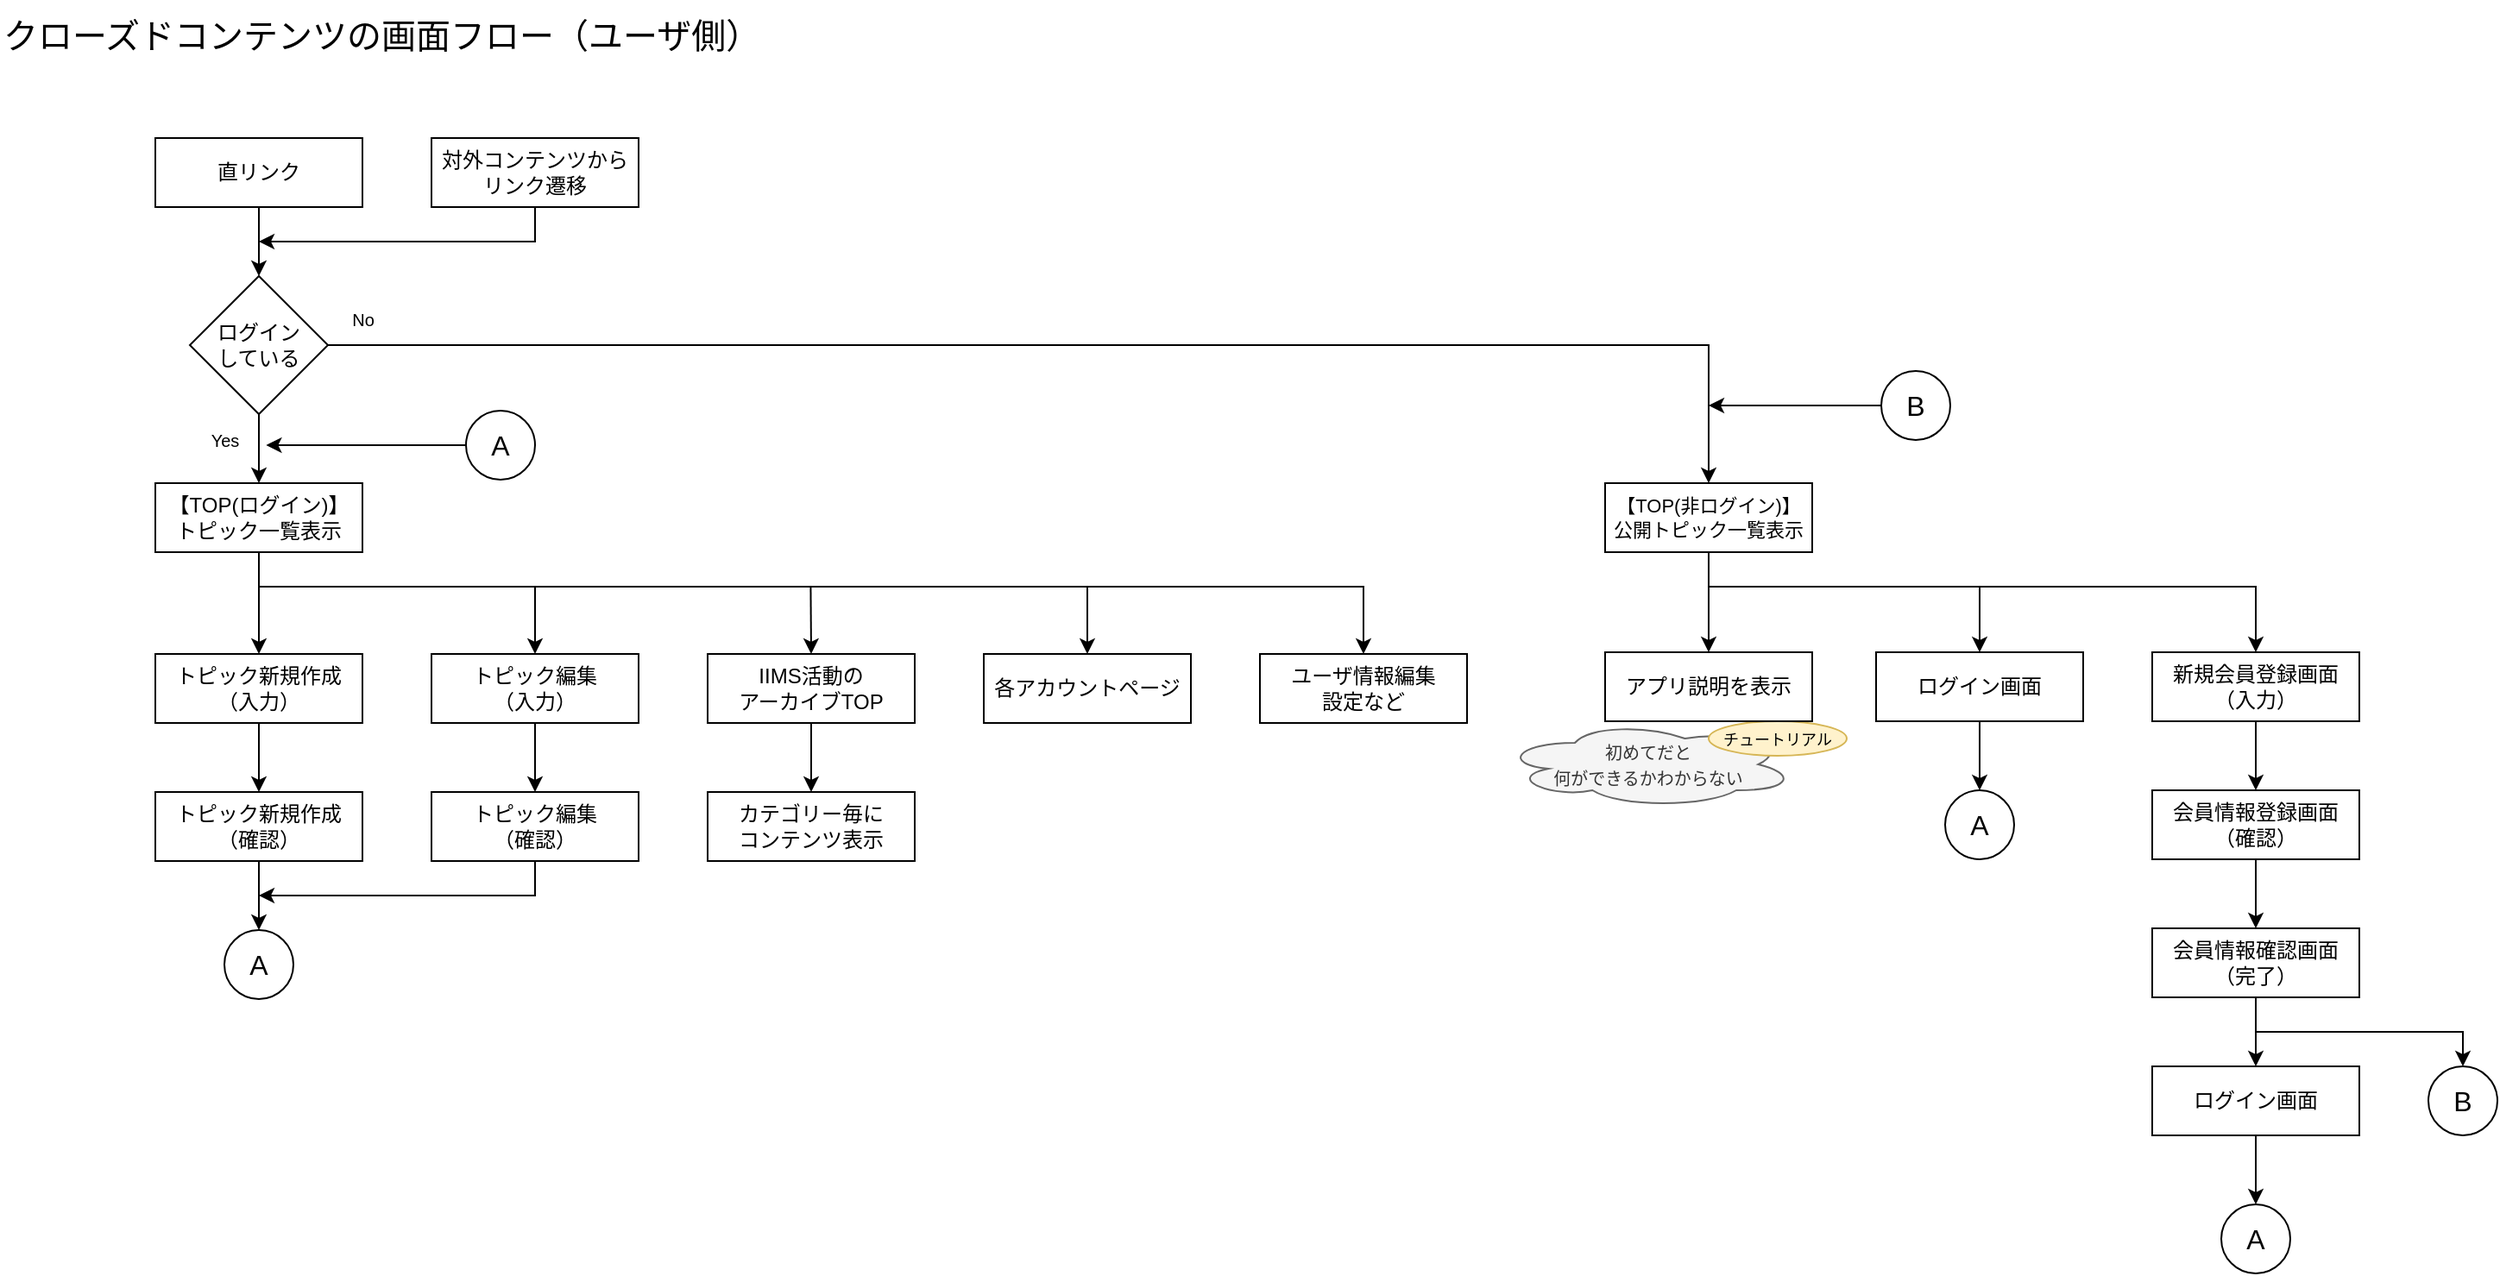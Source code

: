 <mxfile version="21.6.5" type="device">
  <diagram name="Page-1" id="b520641d-4fe3-3701-9064-5fc419738815">
    <mxGraphModel dx="1687" dy="999" grid="1" gridSize="10" guides="1" tooltips="1" connect="1" arrows="1" fold="1" page="1" pageScale="1" pageWidth="1100" pageHeight="850" background="none" math="0" shadow="0">
      <root>
        <mxCell id="0" />
        <mxCell id="1" parent="0" />
        <mxCell id="tDWq7TmDwjiiPGYqks4p-116" value="&lt;font style=&quot;font-size: 20px;&quot;&gt;クローズドコンテンツの画面フロー（ユーザ側）&lt;/font&gt;" style="text;html=1;align=left;verticalAlign=middle;resizable=0;points=[];autosize=1;strokeColor=none;fillColor=none;" parent="1" vertex="1">
          <mxGeometry x="30" y="40" width="460" height="40" as="geometry" />
        </mxCell>
        <mxCell id="tDWq7TmDwjiiPGYqks4p-117" value="対外コンテンツからリンク遷移" style="whiteSpace=wrap;html=1;" parent="1" vertex="1">
          <mxGeometry x="280" y="120" width="120" height="40" as="geometry" />
        </mxCell>
        <mxCell id="tDWq7TmDwjiiPGYqks4p-124" value="直リンク" style="whiteSpace=wrap;html=1;" parent="1" vertex="1">
          <mxGeometry x="120" y="120" width="120" height="40" as="geometry" />
        </mxCell>
        <mxCell id="tDWq7TmDwjiiPGYqks4p-130" value="【TOP(ログイン)】&lt;br&gt;トピック一覧表示" style="whiteSpace=wrap;html=1;" parent="1" vertex="1">
          <mxGeometry x="120" y="320" width="120" height="40" as="geometry" />
        </mxCell>
        <mxCell id="VPxTjBy3y0VzWbjlfLkC-1" value="" style="edgeStyle=none;orthogonalLoop=1;jettySize=auto;html=1;rounded=0;exitX=0.5;exitY=1;exitDx=0;exitDy=0;" edge="1" parent="1" source="tDWq7TmDwjiiPGYqks4p-124">
          <mxGeometry width="100" relative="1" as="geometry">
            <mxPoint x="180" y="205" as="sourcePoint" />
            <mxPoint x="180" y="200" as="targetPoint" />
          </mxGeometry>
        </mxCell>
        <mxCell id="VPxTjBy3y0VzWbjlfLkC-2" value="" style="edgeStyle=none;orthogonalLoop=1;jettySize=auto;html=1;rounded=0;exitX=0.5;exitY=1;exitDx=0;exitDy=0;" edge="1" parent="1" source="tDWq7TmDwjiiPGYqks4p-117">
          <mxGeometry width="100" relative="1" as="geometry">
            <mxPoint x="190" y="170" as="sourcePoint" />
            <mxPoint x="180" y="180" as="targetPoint" />
            <Array as="points">
              <mxPoint x="340" y="180" />
            </Array>
          </mxGeometry>
        </mxCell>
        <mxCell id="VPxTjBy3y0VzWbjlfLkC-3" value="ログイン&lt;br&gt;している" style="rhombus;whiteSpace=wrap;html=1;fontSize=12;" vertex="1" parent="1">
          <mxGeometry x="140" y="200" width="80" height="80" as="geometry" />
        </mxCell>
        <mxCell id="VPxTjBy3y0VzWbjlfLkC-4" value="" style="edgeStyle=none;orthogonalLoop=1;jettySize=auto;html=1;rounded=0;exitX=0.5;exitY=1;exitDx=0;exitDy=0;entryX=0.5;entryY=0;entryDx=0;entryDy=0;" edge="1" parent="1" source="VPxTjBy3y0VzWbjlfLkC-3" target="tDWq7TmDwjiiPGYqks4p-130">
          <mxGeometry width="100" relative="1" as="geometry">
            <mxPoint x="180" y="295" as="sourcePoint" />
            <mxPoint x="200" y="300" as="targetPoint" />
          </mxGeometry>
        </mxCell>
        <mxCell id="VPxTjBy3y0VzWbjlfLkC-5" value="【TOP(非ログイン)】&lt;br style=&quot;font-size: 11px;&quot;&gt;公開トピック一覧表示" style="whiteSpace=wrap;html=1;fontSize=11;" vertex="1" parent="1">
          <mxGeometry x="960" y="320" width="120" height="40" as="geometry" />
        </mxCell>
        <mxCell id="VPxTjBy3y0VzWbjlfLkC-6" value="" style="edgeStyle=none;orthogonalLoop=1;jettySize=auto;html=1;rounded=0;exitX=1;exitY=0.5;exitDx=0;exitDy=0;entryX=0.5;entryY=0;entryDx=0;entryDy=0;" edge="1" parent="1" source="VPxTjBy3y0VzWbjlfLkC-3" target="VPxTjBy3y0VzWbjlfLkC-5">
          <mxGeometry width="100" relative="1" as="geometry">
            <mxPoint x="339.55" y="265" as="sourcePoint" />
            <mxPoint x="339.55" y="305" as="targetPoint" />
            <Array as="points">
              <mxPoint x="1020" y="240" />
            </Array>
          </mxGeometry>
        </mxCell>
        <mxCell id="VPxTjBy3y0VzWbjlfLkC-7" value="&lt;font style=&quot;font-size: 10px;&quot;&gt;Yes&lt;/font&gt;" style="text;html=1;align=center;verticalAlign=middle;resizable=0;points=[];autosize=1;strokeColor=none;fillColor=none;fontSize=10;" vertex="1" parent="1">
          <mxGeometry x="140" y="280" width="40" height="30" as="geometry" />
        </mxCell>
        <mxCell id="VPxTjBy3y0VzWbjlfLkC-8" value="&lt;font style=&quot;font-size: 10px;&quot;&gt;No&lt;/font&gt;" style="text;html=1;align=center;verticalAlign=middle;resizable=0;points=[];autosize=1;strokeColor=none;fillColor=none;fontSize=10;" vertex="1" parent="1">
          <mxGeometry x="220" y="210" width="40" height="30" as="geometry" />
        </mxCell>
        <mxCell id="tDWq7TmDwjiiPGYqks4p-127" value="&lt;font style=&quot;font-size: 10px;&quot;&gt;初めてだと&lt;br&gt;何ができるかわからない&lt;br&gt;&lt;/font&gt;" style="ellipse;shape=cloud;whiteSpace=wrap;html=1;fillColor=#f5f5f5;fontColor=#333333;strokeColor=#666666;" parent="1" vertex="1">
          <mxGeometry x="900" y="458" width="170" height="50" as="geometry" />
        </mxCell>
        <mxCell id="tDWq7TmDwjiiPGYqks4p-128" value="&lt;font style=&quot;font-size: 9px;&quot;&gt;チュートリアル&lt;/font&gt;" style="ellipse;whiteSpace=wrap;html=1;fillColor=#fff2cc;strokeColor=#d6b656;" parent="1" vertex="1">
          <mxGeometry x="1020" y="458" width="80" height="20" as="geometry" />
        </mxCell>
        <mxCell id="VPxTjBy3y0VzWbjlfLkC-10" value="" style="edgeStyle=none;orthogonalLoop=1;jettySize=auto;html=1;rounded=0;exitX=0.5;exitY=1;exitDx=0;exitDy=0;entryX=0.5;entryY=0;entryDx=0;entryDy=0;" edge="1" parent="1" source="tDWq7TmDwjiiPGYqks4p-130" target="VPxTjBy3y0VzWbjlfLkC-11">
          <mxGeometry width="100" relative="1" as="geometry">
            <mxPoint x="180" y="365" as="sourcePoint" />
            <mxPoint x="180" y="390" as="targetPoint" />
          </mxGeometry>
        </mxCell>
        <mxCell id="VPxTjBy3y0VzWbjlfLkC-11" value="トピック新規作成&lt;br&gt;（入力）" style="whiteSpace=wrap;html=1;" vertex="1" parent="1">
          <mxGeometry x="120" y="419" width="120" height="40" as="geometry" />
        </mxCell>
        <mxCell id="VPxTjBy3y0VzWbjlfLkC-12" value="" style="edgeStyle=none;orthogonalLoop=1;jettySize=auto;html=1;rounded=0;exitX=0.5;exitY=1;exitDx=0;exitDy=0;entryX=0.5;entryY=0;entryDx=0;entryDy=0;" edge="1" parent="1" source="VPxTjBy3y0VzWbjlfLkC-5" target="VPxTjBy3y0VzWbjlfLkC-56">
          <mxGeometry width="100" relative="1" as="geometry">
            <mxPoint x="1019.55" y="365" as="sourcePoint" />
            <mxPoint x="1020" y="400" as="targetPoint" />
          </mxGeometry>
        </mxCell>
        <mxCell id="VPxTjBy3y0VzWbjlfLkC-13" value="" style="edgeStyle=none;orthogonalLoop=1;jettySize=auto;html=1;rounded=0;entryX=0.5;entryY=0;entryDx=0;entryDy=0;" edge="1" parent="1" target="VPxTjBy3y0VzWbjlfLkC-15">
          <mxGeometry width="100" relative="1" as="geometry">
            <mxPoint x="1020" y="380" as="sourcePoint" />
            <mxPoint x="1420" y="473" as="targetPoint" />
            <Array as="points">
              <mxPoint x="1337" y="380" />
            </Array>
          </mxGeometry>
        </mxCell>
        <mxCell id="VPxTjBy3y0VzWbjlfLkC-14" value="ログイン画面" style="whiteSpace=wrap;html=1;" vertex="1" parent="1">
          <mxGeometry x="1117" y="418" width="120" height="40" as="geometry" />
        </mxCell>
        <mxCell id="VPxTjBy3y0VzWbjlfLkC-15" value="新規会員登録画面&lt;br&gt;（入力）" style="whiteSpace=wrap;html=1;" vertex="1" parent="1">
          <mxGeometry x="1277" y="418" width="120" height="40" as="geometry" />
        </mxCell>
        <mxCell id="VPxTjBy3y0VzWbjlfLkC-16" value="" style="edgeStyle=none;orthogonalLoop=1;jettySize=auto;html=1;rounded=0;exitX=0.5;exitY=1;exitDx=0;exitDy=0;" edge="1" parent="1" source="VPxTjBy3y0VzWbjlfLkC-14">
          <mxGeometry width="100" relative="1" as="geometry">
            <mxPoint x="1176.55" y="468" as="sourcePoint" />
            <mxPoint x="1177" y="498" as="targetPoint" />
          </mxGeometry>
        </mxCell>
        <mxCell id="VPxTjBy3y0VzWbjlfLkC-18" value="A" style="ellipse;whiteSpace=wrap;html=1;aspect=fixed;fontSize=16;" vertex="1" parent="1">
          <mxGeometry x="1157" y="498" width="40" height="40" as="geometry" />
        </mxCell>
        <mxCell id="VPxTjBy3y0VzWbjlfLkC-20" value="A" style="ellipse;whiteSpace=wrap;html=1;aspect=fixed;fontSize=16;" vertex="1" parent="1">
          <mxGeometry x="300" y="278" width="40" height="40" as="geometry" />
        </mxCell>
        <mxCell id="VPxTjBy3y0VzWbjlfLkC-21" value="" style="edgeStyle=none;orthogonalLoop=1;jettySize=auto;html=1;rounded=0;exitX=0;exitY=0.5;exitDx=0;exitDy=0;entryX=1.105;entryY=0.6;entryDx=0;entryDy=0;entryPerimeter=0;" edge="1" parent="1" source="VPxTjBy3y0VzWbjlfLkC-20" target="VPxTjBy3y0VzWbjlfLkC-7">
          <mxGeometry width="100" relative="1" as="geometry">
            <mxPoint x="280" y="315" as="sourcePoint" />
            <mxPoint x="280" y="355" as="targetPoint" />
          </mxGeometry>
        </mxCell>
        <mxCell id="VPxTjBy3y0VzWbjlfLkC-23" value="" style="edgeStyle=none;orthogonalLoop=1;jettySize=auto;html=1;rounded=0;entryX=0.5;entryY=0;entryDx=0;entryDy=0;" edge="1" parent="1" target="VPxTjBy3y0VzWbjlfLkC-14">
          <mxGeometry width="100" relative="1" as="geometry">
            <mxPoint x="1177" y="380" as="sourcePoint" />
            <mxPoint x="1339.78" y="423" as="targetPoint" />
          </mxGeometry>
        </mxCell>
        <mxCell id="VPxTjBy3y0VzWbjlfLkC-25" value="会員情報登録画面&lt;br&gt;（確認）" style="whiteSpace=wrap;html=1;" vertex="1" parent="1">
          <mxGeometry x="1277" y="498" width="120" height="40" as="geometry" />
        </mxCell>
        <mxCell id="VPxTjBy3y0VzWbjlfLkC-26" value="" style="edgeStyle=none;orthogonalLoop=1;jettySize=auto;html=1;rounded=0;exitX=0.5;exitY=1;exitDx=0;exitDy=0;entryX=0.5;entryY=0;entryDx=0;entryDy=0;" edge="1" parent="1" source="VPxTjBy3y0VzWbjlfLkC-15" target="VPxTjBy3y0VzWbjlfLkC-25">
          <mxGeometry width="100" relative="1" as="geometry">
            <mxPoint x="1336" y="468" as="sourcePoint" />
            <mxPoint x="1336" y="508" as="targetPoint" />
          </mxGeometry>
        </mxCell>
        <mxCell id="VPxTjBy3y0VzWbjlfLkC-27" value="会員情報確認画面&lt;br&gt;（完了）" style="whiteSpace=wrap;html=1;" vertex="1" parent="1">
          <mxGeometry x="1277" y="578" width="120" height="40" as="geometry" />
        </mxCell>
        <mxCell id="VPxTjBy3y0VzWbjlfLkC-28" value="" style="edgeStyle=none;orthogonalLoop=1;jettySize=auto;html=1;rounded=0;exitX=0.5;exitY=1;exitDx=0;exitDy=0;entryX=0.5;entryY=0;entryDx=0;entryDy=0;" edge="1" parent="1" source="VPxTjBy3y0VzWbjlfLkC-25" target="VPxTjBy3y0VzWbjlfLkC-27">
          <mxGeometry width="100" relative="1" as="geometry">
            <mxPoint x="1347" y="548" as="sourcePoint" />
            <mxPoint x="1347" y="588" as="targetPoint" />
          </mxGeometry>
        </mxCell>
        <mxCell id="VPxTjBy3y0VzWbjlfLkC-29" value="" style="edgeStyle=none;orthogonalLoop=1;jettySize=auto;html=1;rounded=0;exitX=0.5;exitY=1;exitDx=0;exitDy=0;entryX=0.5;entryY=0;entryDx=0;entryDy=0;" edge="1" parent="1" source="VPxTjBy3y0VzWbjlfLkC-27" target="VPxTjBy3y0VzWbjlfLkC-34">
          <mxGeometry width="100" relative="1" as="geometry">
            <mxPoint x="1337" y="628" as="sourcePoint" />
            <mxPoint x="1337" y="658" as="targetPoint" />
          </mxGeometry>
        </mxCell>
        <mxCell id="VPxTjBy3y0VzWbjlfLkC-33" value="" style="edgeStyle=none;orthogonalLoop=1;jettySize=auto;html=1;rounded=0;entryX=0.5;entryY=0;entryDx=0;entryDy=0;" edge="1" parent="1" target="VPxTjBy3y0VzWbjlfLkC-37">
          <mxGeometry width="100" relative="1" as="geometry">
            <mxPoint x="1337" y="638" as="sourcePoint" />
            <mxPoint x="1517" y="658" as="targetPoint" />
            <Array as="points">
              <mxPoint x="1457" y="638" />
            </Array>
          </mxGeometry>
        </mxCell>
        <mxCell id="VPxTjBy3y0VzWbjlfLkC-34" value="ログイン画面" style="whiteSpace=wrap;html=1;" vertex="1" parent="1">
          <mxGeometry x="1277" y="658" width="120" height="40" as="geometry" />
        </mxCell>
        <mxCell id="VPxTjBy3y0VzWbjlfLkC-35" value="" style="edgeStyle=none;orthogonalLoop=1;jettySize=auto;html=1;rounded=0;exitX=0.5;exitY=1;exitDx=0;exitDy=0;" edge="1" parent="1" source="VPxTjBy3y0VzWbjlfLkC-34">
          <mxGeometry width="100" relative="1" as="geometry">
            <mxPoint x="1336.55" y="708" as="sourcePoint" />
            <mxPoint x="1337" y="738" as="targetPoint" />
          </mxGeometry>
        </mxCell>
        <mxCell id="VPxTjBy3y0VzWbjlfLkC-36" value="A" style="ellipse;whiteSpace=wrap;html=1;aspect=fixed;fontSize=16;" vertex="1" parent="1">
          <mxGeometry x="1317" y="738" width="40" height="40" as="geometry" />
        </mxCell>
        <mxCell id="VPxTjBy3y0VzWbjlfLkC-37" value="B" style="ellipse;whiteSpace=wrap;html=1;aspect=fixed;fontSize=16;" vertex="1" parent="1">
          <mxGeometry x="1437" y="658" width="40" height="40" as="geometry" />
        </mxCell>
        <mxCell id="VPxTjBy3y0VzWbjlfLkC-38" value="B" style="ellipse;whiteSpace=wrap;html=1;aspect=fixed;fontSize=16;" vertex="1" parent="1">
          <mxGeometry x="1120" y="255" width="40" height="40" as="geometry" />
        </mxCell>
        <mxCell id="VPxTjBy3y0VzWbjlfLkC-39" value="" style="edgeStyle=none;orthogonalLoop=1;jettySize=auto;html=1;rounded=0;exitX=0;exitY=0.5;exitDx=0;exitDy=0;" edge="1" parent="1" source="VPxTjBy3y0VzWbjlfLkC-38">
          <mxGeometry width="100" relative="1" as="geometry">
            <mxPoint x="1106" y="274.63" as="sourcePoint" />
            <mxPoint x="1020" y="275" as="targetPoint" />
          </mxGeometry>
        </mxCell>
        <mxCell id="VPxTjBy3y0VzWbjlfLkC-41" value="IIMS活動の&lt;br&gt;アーカイブTOP" style="whiteSpace=wrap;html=1;" vertex="1" parent="1">
          <mxGeometry x="440" y="419" width="120" height="40" as="geometry" />
        </mxCell>
        <mxCell id="VPxTjBy3y0VzWbjlfLkC-42" value="各アカウントページ" style="whiteSpace=wrap;html=1;" vertex="1" parent="1">
          <mxGeometry x="600" y="419" width="120" height="40" as="geometry" />
        </mxCell>
        <mxCell id="VPxTjBy3y0VzWbjlfLkC-46" value="トピック編集&lt;br&gt;（入力）" style="whiteSpace=wrap;html=1;" vertex="1" parent="1">
          <mxGeometry x="280" y="419" width="120" height="40" as="geometry" />
        </mxCell>
        <mxCell id="VPxTjBy3y0VzWbjlfLkC-47" value="ユーザ情報編集&lt;br&gt;設定など" style="whiteSpace=wrap;html=1;" vertex="1" parent="1">
          <mxGeometry x="760" y="419" width="120" height="40" as="geometry" />
        </mxCell>
        <mxCell id="VPxTjBy3y0VzWbjlfLkC-48" value="トピック新規作成&lt;br&gt;（確認）" style="whiteSpace=wrap;html=1;" vertex="1" parent="1">
          <mxGeometry x="120" y="499" width="120" height="40" as="geometry" />
        </mxCell>
        <mxCell id="VPxTjBy3y0VzWbjlfLkC-50" value="A" style="ellipse;whiteSpace=wrap;html=1;aspect=fixed;fontSize=16;" vertex="1" parent="1">
          <mxGeometry x="160" y="579" width="40" height="40" as="geometry" />
        </mxCell>
        <mxCell id="VPxTjBy3y0VzWbjlfLkC-51" value="" style="edgeStyle=none;orthogonalLoop=1;jettySize=auto;html=1;rounded=0;exitX=0.5;exitY=1;exitDx=0;exitDy=0;entryX=0.5;entryY=0;entryDx=0;entryDy=0;" edge="1" parent="1" source="VPxTjBy3y0VzWbjlfLkC-11" target="VPxTjBy3y0VzWbjlfLkC-48">
          <mxGeometry width="100" relative="1" as="geometry">
            <mxPoint x="180" y="459" as="sourcePoint" />
            <mxPoint x="180" y="499" as="targetPoint" />
          </mxGeometry>
        </mxCell>
        <mxCell id="VPxTjBy3y0VzWbjlfLkC-52" value="" style="edgeStyle=none;orthogonalLoop=1;jettySize=auto;html=1;rounded=0;exitX=0.5;exitY=1;exitDx=0;exitDy=0;entryX=0.5;entryY=0;entryDx=0;entryDy=0;" edge="1" parent="1" source="VPxTjBy3y0VzWbjlfLkC-48" target="VPxTjBy3y0VzWbjlfLkC-50">
          <mxGeometry width="100" relative="1" as="geometry">
            <mxPoint x="230" y="549" as="sourcePoint" />
            <mxPoint x="230" y="589" as="targetPoint" />
          </mxGeometry>
        </mxCell>
        <mxCell id="VPxTjBy3y0VzWbjlfLkC-53" value="" style="edgeStyle=none;orthogonalLoop=1;jettySize=auto;html=1;rounded=0;exitX=0.5;exitY=1;exitDx=0;exitDy=0;entryX=0.5;entryY=0;entryDx=0;entryDy=0;" edge="1" parent="1" source="VPxTjBy3y0VzWbjlfLkC-46" target="VPxTjBy3y0VzWbjlfLkC-54">
          <mxGeometry width="100" relative="1" as="geometry">
            <mxPoint x="330" y="464" as="sourcePoint" />
            <mxPoint x="330" y="504" as="targetPoint" />
          </mxGeometry>
        </mxCell>
        <mxCell id="VPxTjBy3y0VzWbjlfLkC-54" value="トピック編集&lt;br&gt;（確認）" style="whiteSpace=wrap;html=1;" vertex="1" parent="1">
          <mxGeometry x="280" y="499" width="120" height="40" as="geometry" />
        </mxCell>
        <mxCell id="VPxTjBy3y0VzWbjlfLkC-55" value="" style="edgeStyle=none;orthogonalLoop=1;jettySize=auto;html=1;rounded=0;exitX=0.5;exitY=1;exitDx=0;exitDy=0;" edge="1" parent="1" source="VPxTjBy3y0VzWbjlfLkC-54">
          <mxGeometry width="100" relative="1" as="geometry">
            <mxPoint x="350" y="549" as="sourcePoint" />
            <mxPoint x="180" y="559" as="targetPoint" />
            <Array as="points">
              <mxPoint x="340" y="559" />
            </Array>
          </mxGeometry>
        </mxCell>
        <mxCell id="VPxTjBy3y0VzWbjlfLkC-56" value="アプリ説明を表示" style="whiteSpace=wrap;html=1;" vertex="1" parent="1">
          <mxGeometry x="960" y="418" width="120" height="40" as="geometry" />
        </mxCell>
        <mxCell id="VPxTjBy3y0VzWbjlfLkC-57" value="カテゴリー毎に&lt;br&gt;コンテンツ表示" style="whiteSpace=wrap;html=1;" vertex="1" parent="1">
          <mxGeometry x="440" y="499" width="120" height="40" as="geometry" />
        </mxCell>
        <mxCell id="VPxTjBy3y0VzWbjlfLkC-58" value="" style="edgeStyle=none;orthogonalLoop=1;jettySize=auto;html=1;rounded=0;exitX=0.5;exitY=1;exitDx=0;exitDy=0;entryX=0.5;entryY=0;entryDx=0;entryDy=0;" edge="1" parent="1" source="VPxTjBy3y0VzWbjlfLkC-41" target="VPxTjBy3y0VzWbjlfLkC-57">
          <mxGeometry width="100" relative="1" as="geometry">
            <mxPoint x="499.5" y="464" as="sourcePoint" />
            <mxPoint x="510" y="489" as="targetPoint" />
          </mxGeometry>
        </mxCell>
        <mxCell id="VPxTjBy3y0VzWbjlfLkC-59" value="" style="edgeStyle=none;orthogonalLoop=1;jettySize=auto;html=1;rounded=0;entryX=0.5;entryY=0;entryDx=0;entryDy=0;" edge="1" parent="1" target="VPxTjBy3y0VzWbjlfLkC-47">
          <mxGeometry width="100" relative="1" as="geometry">
            <mxPoint x="180" y="380" as="sourcePoint" />
            <mxPoint x="270" y="410" as="targetPoint" />
            <Array as="points">
              <mxPoint x="820" y="380" />
            </Array>
          </mxGeometry>
        </mxCell>
        <mxCell id="VPxTjBy3y0VzWbjlfLkC-60" value="" style="edgeStyle=none;orthogonalLoop=1;jettySize=auto;html=1;rounded=0;entryX=0.5;entryY=0;entryDx=0;entryDy=0;" edge="1" parent="1" target="VPxTjBy3y0VzWbjlfLkC-42">
          <mxGeometry width="100" relative="1" as="geometry">
            <mxPoint x="660" y="380" as="sourcePoint" />
            <mxPoint x="680" y="425" as="targetPoint" />
          </mxGeometry>
        </mxCell>
        <mxCell id="VPxTjBy3y0VzWbjlfLkC-61" value="" style="edgeStyle=none;orthogonalLoop=1;jettySize=auto;html=1;rounded=0;entryX=0.5;entryY=0;entryDx=0;entryDy=0;" edge="1" parent="1" target="VPxTjBy3y0VzWbjlfLkC-41">
          <mxGeometry width="100" relative="1" as="geometry">
            <mxPoint x="499.71" y="380" as="sourcePoint" />
            <mxPoint x="499.71" y="419" as="targetPoint" />
          </mxGeometry>
        </mxCell>
        <mxCell id="VPxTjBy3y0VzWbjlfLkC-62" value="" style="edgeStyle=none;orthogonalLoop=1;jettySize=auto;html=1;rounded=0;entryX=0.5;entryY=0;entryDx=0;entryDy=0;" edge="1" parent="1" target="VPxTjBy3y0VzWbjlfLkC-46">
          <mxGeometry width="100" relative="1" as="geometry">
            <mxPoint x="340" y="380" as="sourcePoint" />
            <mxPoint x="350.29" y="429" as="targetPoint" />
          </mxGeometry>
        </mxCell>
      </root>
    </mxGraphModel>
  </diagram>
</mxfile>
